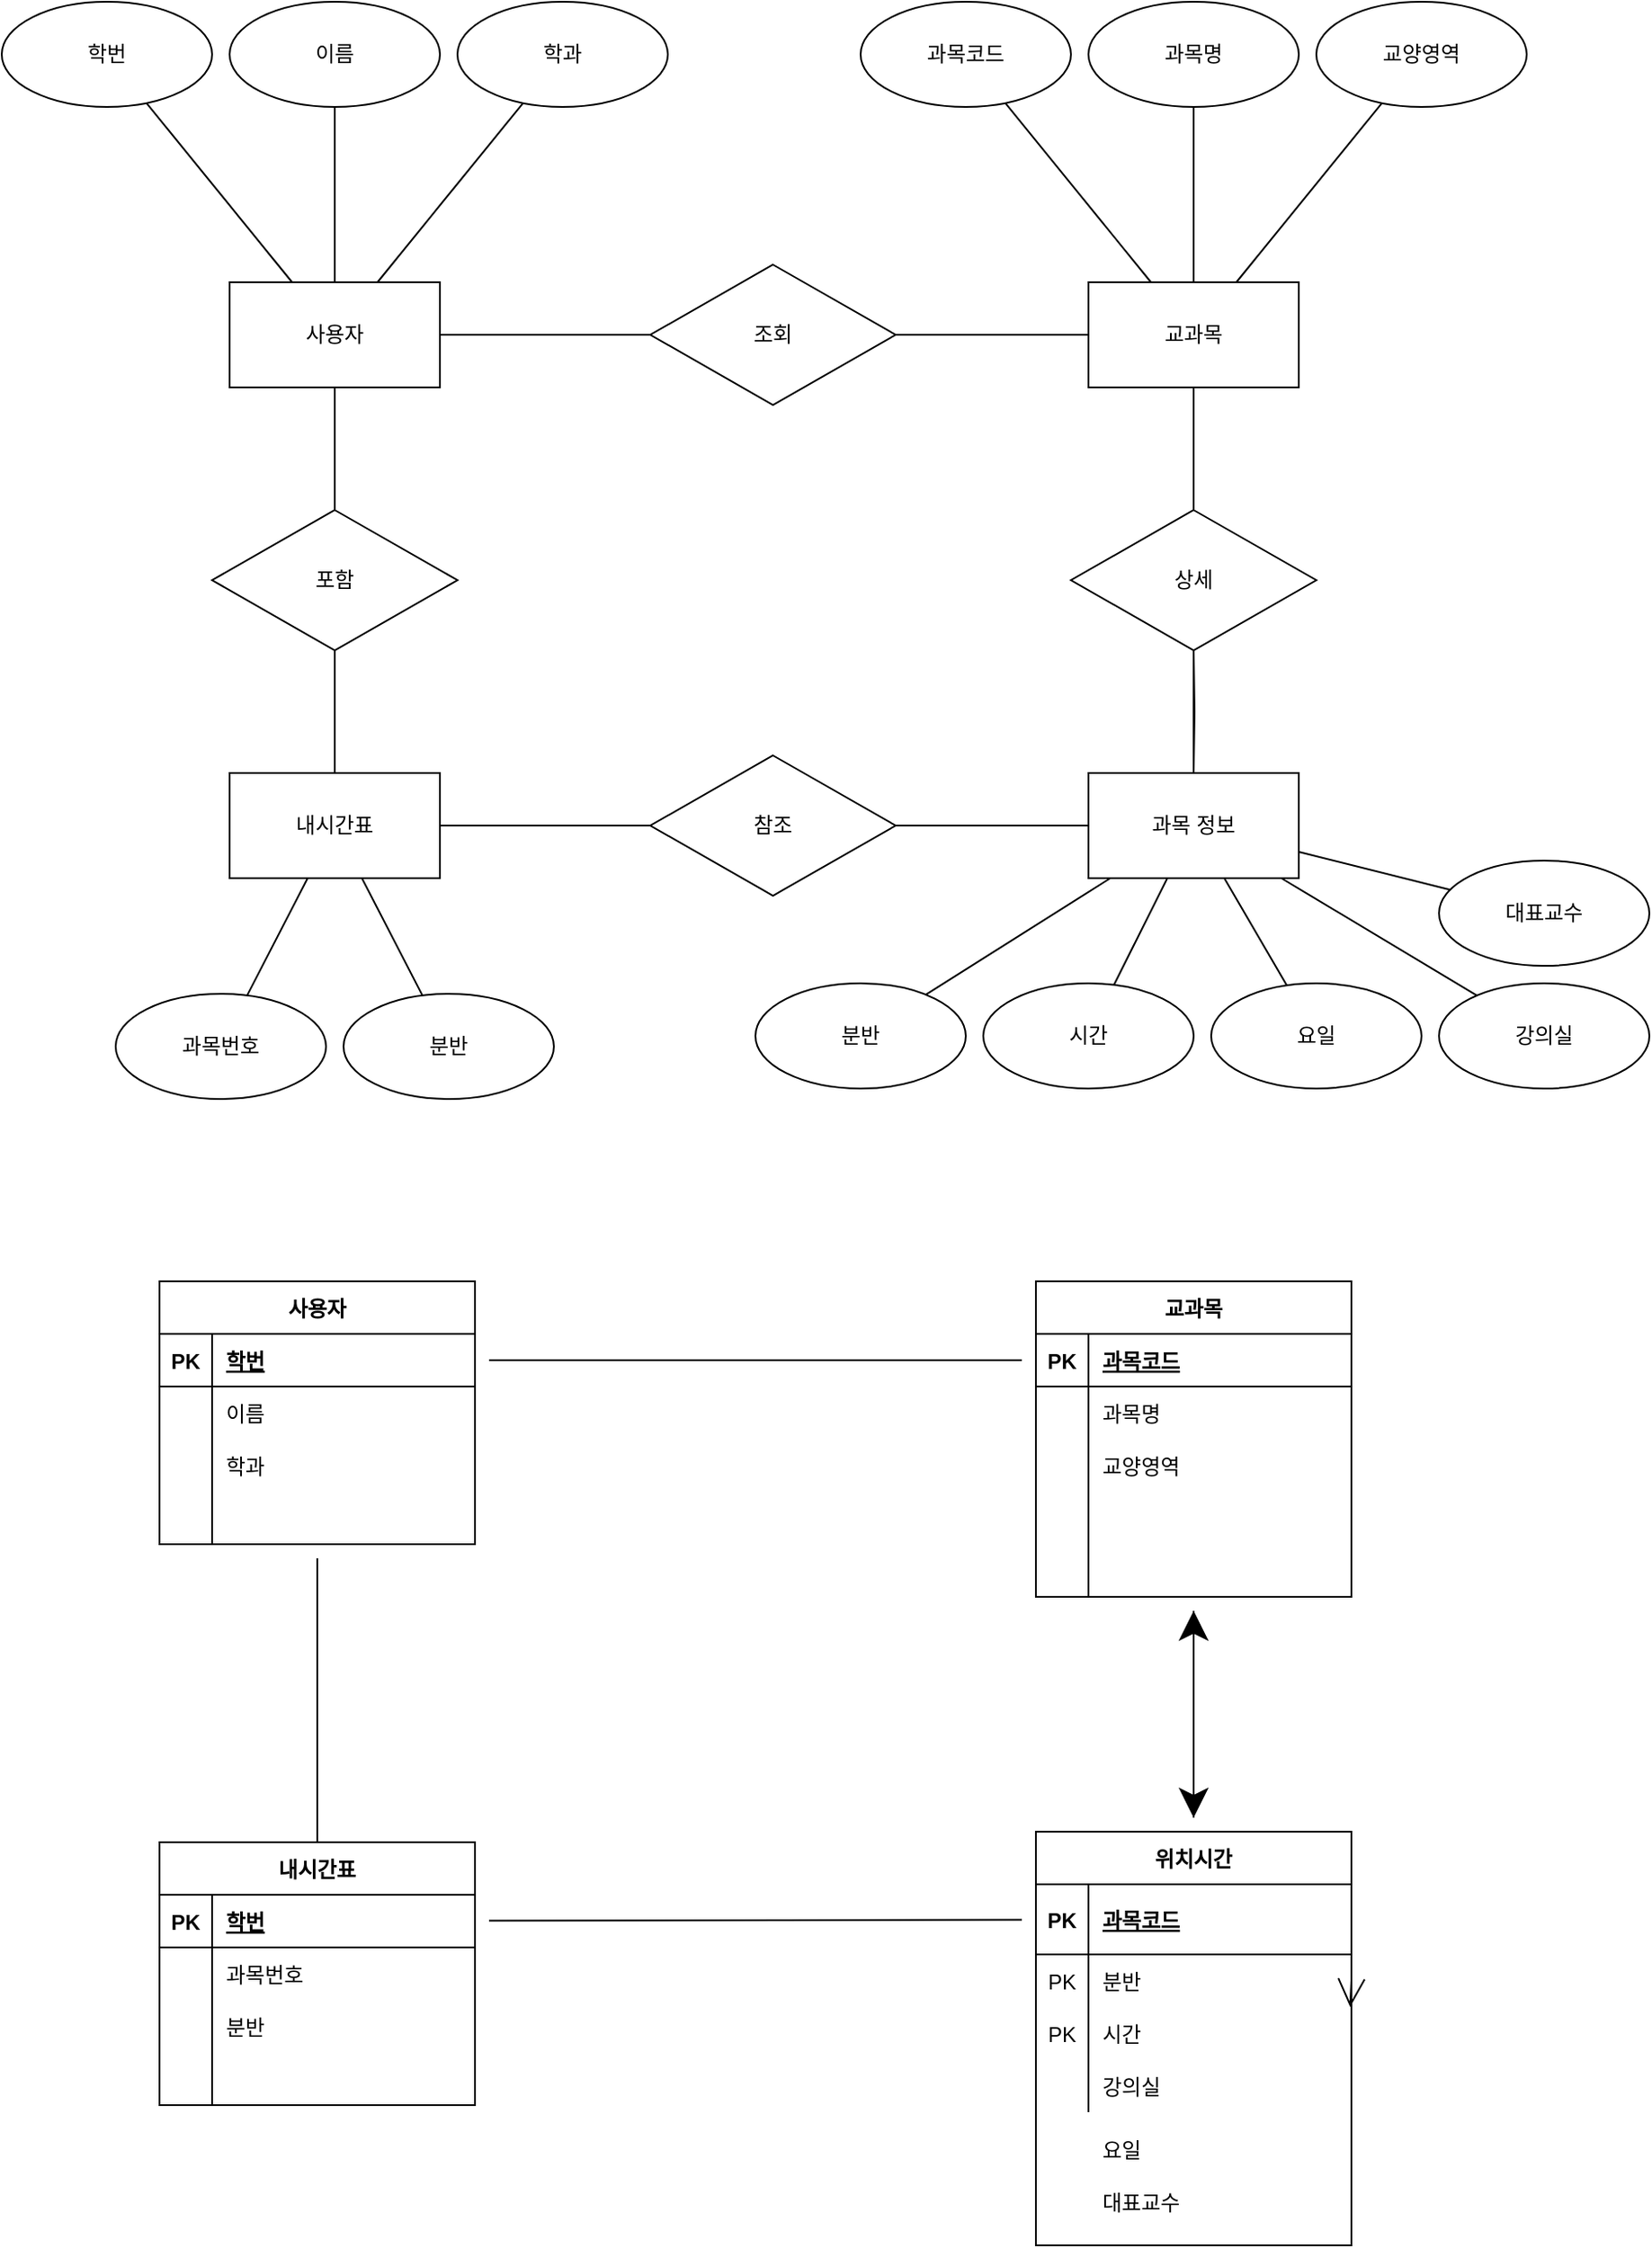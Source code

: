 <mxfile version="15.5.9" type="github">
  <diagram id="zPdTXQSxtvWJwbm5Ij7a" name="Page-1">
    <mxGraphModel dx="2080" dy="867" grid="1" gridSize="10" guides="1" tooltips="1" connect="1" arrows="1" fold="1" page="1" pageScale="1" pageWidth="827" pageHeight="1169" math="0" shadow="0">
      <root>
        <mxCell id="0" />
        <mxCell id="1" parent="0" />
        <mxCell id="sXd-7HuucVghBjIRTJ-X-19" value="" style="rounded=0;orthogonalLoop=1;jettySize=auto;html=1;endArrow=none;endFill=0;" parent="1" source="n602I3BggCeAoN6OrdP3-2" target="sXd-7HuucVghBjIRTJ-X-18" edge="1">
          <mxGeometry relative="1" as="geometry">
            <mxPoint x="20.886" y="930" as="sourcePoint" />
          </mxGeometry>
        </mxCell>
        <mxCell id="sXd-7HuucVghBjIRTJ-X-38" value="" style="edgeStyle=none;rounded=0;orthogonalLoop=1;jettySize=auto;html=1;endArrow=none;endFill=0;" parent="1" source="n602I3BggCeAoN6OrdP3-2" target="sXd-7HuucVghBjIRTJ-X-37" edge="1">
          <mxGeometry relative="1" as="geometry">
            <mxPoint x="-40.886" y="930" as="sourcePoint" />
          </mxGeometry>
        </mxCell>
        <mxCell id="sXd-7HuucVghBjIRTJ-X-18" value="강의실" style="ellipse;whiteSpace=wrap;html=1;rounded=0;" parent="1" vertex="1">
          <mxGeometry x="790" y="710" width="120" height="60" as="geometry" />
        </mxCell>
        <mxCell id="sXd-7HuucVghBjIRTJ-X-23" value="" style="rounded=0;orthogonalLoop=1;jettySize=auto;html=1;endArrow=none;endFill=0;" parent="1" source="sXd-7HuucVghBjIRTJ-X-25" target="sXd-7HuucVghBjIRTJ-X-27" edge="1">
          <mxGeometry relative="1" as="geometry" />
        </mxCell>
        <mxCell id="sXd-7HuucVghBjIRTJ-X-24" value="" style="rounded=0;orthogonalLoop=1;jettySize=auto;html=1;endArrow=none;endFill=0;" parent="1" source="sXd-7HuucVghBjIRTJ-X-25" target="sXd-7HuucVghBjIRTJ-X-28" edge="1">
          <mxGeometry relative="1" as="geometry" />
        </mxCell>
        <mxCell id="tTgizMeEn4zQ96cOiGHq-3" value="" style="edgeStyle=none;rounded=0;orthogonalLoop=1;jettySize=auto;html=1;strokeColor=default;endArrow=none;endFill=0;" parent="1" source="sXd-7HuucVghBjIRTJ-X-25" target="tTgizMeEn4zQ96cOiGHq-2" edge="1">
          <mxGeometry relative="1" as="geometry">
            <mxPoint x="320" y="340" as="targetPoint" />
          </mxGeometry>
        </mxCell>
        <mxCell id="n602I3BggCeAoN6OrdP3-14" style="edgeStyle=orthogonalEdgeStyle;rounded=0;orthogonalLoop=1;jettySize=auto;html=1;endArrow=none;endFill=0;" parent="1" source="sXd-7HuucVghBjIRTJ-X-25" target="n602I3BggCeAoN6OrdP3-13" edge="1">
          <mxGeometry relative="1" as="geometry" />
        </mxCell>
        <mxCell id="sXd-7HuucVghBjIRTJ-X-25" value="사용자" style="rounded=0;whiteSpace=wrap;html=1;" parent="1" vertex="1">
          <mxGeometry x="100" y="310" width="120" height="60" as="geometry" />
        </mxCell>
        <mxCell id="sXd-7HuucVghBjIRTJ-X-27" value="이름" style="ellipse;whiteSpace=wrap;html=1;rounded=0;" parent="1" vertex="1">
          <mxGeometry x="100" y="150" width="120" height="60" as="geometry" />
        </mxCell>
        <mxCell id="sXd-7HuucVghBjIRTJ-X-28" value="학번" style="ellipse;whiteSpace=wrap;html=1;rounded=0;" parent="1" vertex="1">
          <mxGeometry x="-30" y="150" width="120" height="60" as="geometry" />
        </mxCell>
        <mxCell id="sXd-7HuucVghBjIRTJ-X-37" value="요일" style="ellipse;whiteSpace=wrap;html=1;rounded=0;" parent="1" vertex="1">
          <mxGeometry x="660" y="710" width="120" height="60" as="geometry" />
        </mxCell>
        <mxCell id="n602I3BggCeAoN6OrdP3-12" style="edgeStyle=orthogonalEdgeStyle;rounded=0;orthogonalLoop=1;jettySize=auto;html=1;endArrow=none;endFill=0;" parent="1" target="n602I3BggCeAoN6OrdP3-10" edge="1">
          <mxGeometry relative="1" as="geometry">
            <mxPoint x="650" y="590" as="sourcePoint" />
          </mxGeometry>
        </mxCell>
        <mxCell id="n602I3BggCeAoN6OrdP3-27" style="edgeStyle=none;rounded=0;orthogonalLoop=1;jettySize=auto;html=1;endArrow=none;endFill=0;" parent="1" target="n602I3BggCeAoN6OrdP3-25" edge="1">
          <mxGeometry relative="1" as="geometry">
            <mxPoint x="590" y="620" as="sourcePoint" />
          </mxGeometry>
        </mxCell>
        <mxCell id="sXd-7HuucVghBjIRTJ-X-42" style="edgeStyle=none;rounded=0;orthogonalLoop=1;jettySize=auto;html=1;exitX=0.5;exitY=1;exitDx=0;exitDy=0;" parent="1" edge="1">
          <mxGeometry relative="1" as="geometry">
            <mxPoint x="650" y="650" as="sourcePoint" />
            <mxPoint x="650" y="650" as="targetPoint" />
          </mxGeometry>
        </mxCell>
        <mxCell id="sXd-7HuucVghBjIRTJ-X-46" value="" style="rounded=0;orthogonalLoop=1;jettySize=auto;html=1;endArrow=none;endFill=0;" parent="1" source="sXd-7HuucVghBjIRTJ-X-52" target="sXd-7HuucVghBjIRTJ-X-49" edge="1">
          <mxGeometry relative="1" as="geometry" />
        </mxCell>
        <mxCell id="sXd-7HuucVghBjIRTJ-X-47" value="" style="edgeStyle=none;rounded=0;orthogonalLoop=1;jettySize=auto;html=1;endArrow=none;endFill=0;" parent="1" source="sXd-7HuucVghBjIRTJ-X-52" target="sXd-7HuucVghBjIRTJ-X-50" edge="1">
          <mxGeometry relative="1" as="geometry" />
        </mxCell>
        <mxCell id="sXd-7HuucVghBjIRTJ-X-49" value="과목명" style="ellipse;whiteSpace=wrap;html=1;rounded=0;" parent="1" vertex="1">
          <mxGeometry x="590" y="150" width="120" height="60" as="geometry" />
        </mxCell>
        <mxCell id="sXd-7HuucVghBjIRTJ-X-50" value="과목코드" style="ellipse;whiteSpace=wrap;html=1;rounded=0;" parent="1" vertex="1">
          <mxGeometry x="460" y="150" width="120" height="60" as="geometry" />
        </mxCell>
        <mxCell id="Wy11WbsUkaFN-lnlZ1S_-1" style="rounded=0;orthogonalLoop=1;jettySize=auto;html=1;endArrow=none;endFill=0;" edge="1" parent="1" source="sXd-7HuucVghBjIRTJ-X-51" target="n602I3BggCeAoN6OrdP3-2">
          <mxGeometry relative="1" as="geometry" />
        </mxCell>
        <mxCell id="sXd-7HuucVghBjIRTJ-X-51" value="분반" style="ellipse;whiteSpace=wrap;html=1;rounded=0;" parent="1" vertex="1">
          <mxGeometry x="400" y="710" width="120" height="60" as="geometry" />
        </mxCell>
        <mxCell id="sXd-7HuucVghBjIRTJ-X-55" value="" style="edgeStyle=none;rounded=0;orthogonalLoop=1;jettySize=auto;html=1;endArrow=none;endFill=0;" parent="1" source="n602I3BggCeAoN6OrdP3-2" target="sXd-7HuucVghBjIRTJ-X-54" edge="1">
          <mxGeometry relative="1" as="geometry" />
        </mxCell>
        <mxCell id="sXd-7HuucVghBjIRTJ-X-57" value="" style="edgeStyle=none;rounded=0;orthogonalLoop=1;jettySize=auto;html=1;endArrow=none;endFill=0;" parent="1" source="sXd-7HuucVghBjIRTJ-X-52" target="sXd-7HuucVghBjIRTJ-X-56" edge="1">
          <mxGeometry relative="1" as="geometry">
            <mxPoint x="1150" y="280" as="sourcePoint" />
          </mxGeometry>
        </mxCell>
        <mxCell id="sXd-7HuucVghBjIRTJ-X-59" value="" style="edgeStyle=none;rounded=0;orthogonalLoop=1;jettySize=auto;html=1;endArrow=none;endFill=0;" parent="1" source="n602I3BggCeAoN6OrdP3-2" target="sXd-7HuucVghBjIRTJ-X-58" edge="1">
          <mxGeometry relative="1" as="geometry" />
        </mxCell>
        <mxCell id="n602I3BggCeAoN6OrdP3-6" style="edgeStyle=orthogonalEdgeStyle;rounded=0;orthogonalLoop=1;jettySize=auto;html=1;endArrow=none;endFill=0;" parent="1" source="sXd-7HuucVghBjIRTJ-X-52" target="tTgizMeEn4zQ96cOiGHq-2" edge="1">
          <mxGeometry relative="1" as="geometry" />
        </mxCell>
        <mxCell id="n602I3BggCeAoN6OrdP3-11" style="edgeStyle=orthogonalEdgeStyle;rounded=0;orthogonalLoop=1;jettySize=auto;html=1;endArrow=none;endFill=0;" parent="1" source="sXd-7HuucVghBjIRTJ-X-52" target="n602I3BggCeAoN6OrdP3-10" edge="1">
          <mxGeometry relative="1" as="geometry" />
        </mxCell>
        <mxCell id="sXd-7HuucVghBjIRTJ-X-52" value="교과목" style="rounded=0;whiteSpace=wrap;html=1;" parent="1" vertex="1">
          <mxGeometry x="590" y="310" width="120" height="60" as="geometry" />
        </mxCell>
        <mxCell id="sXd-7HuucVghBjIRTJ-X-53" style="edgeStyle=none;rounded=0;orthogonalLoop=1;jettySize=auto;html=1;exitX=0.5;exitY=1;exitDx=0;exitDy=0;" parent="1" source="sXd-7HuucVghBjIRTJ-X-52" target="sXd-7HuucVghBjIRTJ-X-52" edge="1">
          <mxGeometry relative="1" as="geometry" />
        </mxCell>
        <mxCell id="sXd-7HuucVghBjIRTJ-X-54" value="대표교수" style="ellipse;whiteSpace=wrap;html=1;rounded=0;" parent="1" vertex="1">
          <mxGeometry x="790" y="640" width="120" height="60" as="geometry" />
        </mxCell>
        <mxCell id="sXd-7HuucVghBjIRTJ-X-56" value="교양영역" style="ellipse;whiteSpace=wrap;html=1;rounded=0;" parent="1" vertex="1">
          <mxGeometry x="720" y="150" width="120" height="60" as="geometry" />
        </mxCell>
        <mxCell id="sXd-7HuucVghBjIRTJ-X-58" value="시간" style="ellipse;whiteSpace=wrap;html=1;rounded=0;" parent="1" vertex="1">
          <mxGeometry x="530" y="710" width="120" height="60" as="geometry" />
        </mxCell>
        <mxCell id="tTgizMeEn4zQ96cOiGHq-2" value="조회" style="rhombus;whiteSpace=wrap;html=1;rounded=0;" parent="1" vertex="1">
          <mxGeometry x="340" y="300" width="140" height="80" as="geometry" />
        </mxCell>
        <mxCell id="tTgizMeEn4zQ96cOiGHq-4" style="edgeStyle=none;rounded=0;orthogonalLoop=1;jettySize=auto;html=1;exitX=0;exitY=1;exitDx=0;exitDy=0;" parent="1" edge="1">
          <mxGeometry relative="1" as="geometry">
            <mxPoint x="355" y="360" as="sourcePoint" />
            <mxPoint x="355" y="360" as="targetPoint" />
          </mxGeometry>
        </mxCell>
        <mxCell id="n602I3BggCeAoN6OrdP3-8" style="edgeStyle=orthogonalEdgeStyle;rounded=0;orthogonalLoop=1;jettySize=auto;html=1;endArrow=none;endFill=0;" parent="1" source="n602I3BggCeAoN6OrdP3-2" edge="1">
          <mxGeometry relative="1" as="geometry">
            <mxPoint x="330" y="620" as="targetPoint" />
          </mxGeometry>
        </mxCell>
        <mxCell id="Wy11WbsUkaFN-lnlZ1S_-3" value="" style="edgeStyle=none;rounded=0;orthogonalLoop=1;jettySize=auto;html=1;endArrow=none;endFill=0;" edge="1" parent="1" source="n602I3BggCeAoN6OrdP3-2" target="n602I3BggCeAoN6OrdP3-10">
          <mxGeometry relative="1" as="geometry" />
        </mxCell>
        <mxCell id="n602I3BggCeAoN6OrdP3-2" value="과목 정보" style="rounded=0;whiteSpace=wrap;html=1;" parent="1" vertex="1">
          <mxGeometry x="590" y="590" width="120" height="60" as="geometry" />
        </mxCell>
        <mxCell id="n602I3BggCeAoN6OrdP3-10" value="상세" style="rhombus;whiteSpace=wrap;html=1;" parent="1" vertex="1">
          <mxGeometry x="580" y="440" width="140" height="80" as="geometry" />
        </mxCell>
        <mxCell id="n602I3BggCeAoN6OrdP3-16" style="edgeStyle=orthogonalEdgeStyle;rounded=0;orthogonalLoop=1;jettySize=auto;html=1;endArrow=none;endFill=0;" parent="1" source="n602I3BggCeAoN6OrdP3-13" target="n602I3BggCeAoN6OrdP3-15" edge="1">
          <mxGeometry relative="1" as="geometry" />
        </mxCell>
        <mxCell id="n602I3BggCeAoN6OrdP3-13" value="포함" style="rhombus;whiteSpace=wrap;html=1;" parent="1" vertex="1">
          <mxGeometry x="90" y="440" width="140" height="80" as="geometry" />
        </mxCell>
        <mxCell id="n602I3BggCeAoN6OrdP3-26" style="edgeStyle=none;rounded=0;orthogonalLoop=1;jettySize=auto;html=1;endArrow=none;endFill=0;" parent="1" source="n602I3BggCeAoN6OrdP3-15" target="n602I3BggCeAoN6OrdP3-25" edge="1">
          <mxGeometry relative="1" as="geometry" />
        </mxCell>
        <mxCell id="n602I3BggCeAoN6OrdP3-15" value="내시간표" style="rounded=0;whiteSpace=wrap;html=1;" parent="1" vertex="1">
          <mxGeometry x="100" y="590" width="120" height="60" as="geometry" />
        </mxCell>
        <mxCell id="n602I3BggCeAoN6OrdP3-22" style="rounded=0;orthogonalLoop=1;jettySize=auto;html=1;endArrow=none;endFill=0;" parent="1" source="n602I3BggCeAoN6OrdP3-18" target="n602I3BggCeAoN6OrdP3-15" edge="1">
          <mxGeometry relative="1" as="geometry" />
        </mxCell>
        <mxCell id="n602I3BggCeAoN6OrdP3-18" value="과목번호" style="ellipse;whiteSpace=wrap;html=1;rounded=0;" parent="1" vertex="1">
          <mxGeometry x="35" y="716" width="120" height="60" as="geometry" />
        </mxCell>
        <mxCell id="n602I3BggCeAoN6OrdP3-24" style="rounded=0;orthogonalLoop=1;jettySize=auto;html=1;endArrow=none;endFill=0;" parent="1" source="n602I3BggCeAoN6OrdP3-19" target="n602I3BggCeAoN6OrdP3-15" edge="1">
          <mxGeometry relative="1" as="geometry" />
        </mxCell>
        <mxCell id="n602I3BggCeAoN6OrdP3-19" value="분반" style="ellipse;whiteSpace=wrap;html=1;rounded=0;" parent="1" vertex="1">
          <mxGeometry x="165" y="716" width="120" height="60" as="geometry" />
        </mxCell>
        <mxCell id="n602I3BggCeAoN6OrdP3-25" value="참조" style="rhombus;whiteSpace=wrap;html=1;" parent="1" vertex="1">
          <mxGeometry x="340" y="580" width="140" height="80" as="geometry" />
        </mxCell>
        <mxCell id="-dSLa1rwAepEpXLy1jkg-100" value="사용자" style="shape=table;startSize=30;container=1;collapsible=1;childLayout=tableLayout;fixedRows=1;rowLines=0;fontStyle=1;align=center;resizeLast=1;hachureGap=4;pointerEvents=0;" parent="1" vertex="1">
          <mxGeometry x="60" y="880" width="180" height="150" as="geometry" />
        </mxCell>
        <mxCell id="-dSLa1rwAepEpXLy1jkg-101" value="" style="shape=partialRectangle;collapsible=0;dropTarget=0;pointerEvents=0;fillColor=none;top=0;left=0;bottom=1;right=0;points=[[0,0.5],[1,0.5]];portConstraint=eastwest;" parent="-dSLa1rwAepEpXLy1jkg-100" vertex="1">
          <mxGeometry y="30" width="180" height="30" as="geometry" />
        </mxCell>
        <mxCell id="-dSLa1rwAepEpXLy1jkg-102" value="PK" style="shape=partialRectangle;connectable=0;fillColor=none;top=0;left=0;bottom=0;right=0;fontStyle=1;overflow=hidden;" parent="-dSLa1rwAepEpXLy1jkg-101" vertex="1">
          <mxGeometry width="30" height="30" as="geometry">
            <mxRectangle width="30" height="30" as="alternateBounds" />
          </mxGeometry>
        </mxCell>
        <mxCell id="-dSLa1rwAepEpXLy1jkg-103" value="학번" style="shape=partialRectangle;connectable=0;fillColor=none;top=0;left=0;bottom=0;right=0;align=left;spacingLeft=6;fontStyle=5;overflow=hidden;" parent="-dSLa1rwAepEpXLy1jkg-101" vertex="1">
          <mxGeometry x="30" width="150" height="30" as="geometry">
            <mxRectangle width="150" height="30" as="alternateBounds" />
          </mxGeometry>
        </mxCell>
        <mxCell id="-dSLa1rwAepEpXLy1jkg-104" value="" style="shape=partialRectangle;collapsible=0;dropTarget=0;pointerEvents=0;fillColor=none;top=0;left=0;bottom=0;right=0;points=[[0,0.5],[1,0.5]];portConstraint=eastwest;" parent="-dSLa1rwAepEpXLy1jkg-100" vertex="1">
          <mxGeometry y="60" width="180" height="30" as="geometry" />
        </mxCell>
        <mxCell id="-dSLa1rwAepEpXLy1jkg-105" value="" style="shape=partialRectangle;connectable=0;fillColor=none;top=0;left=0;bottom=0;right=0;editable=1;overflow=hidden;" parent="-dSLa1rwAepEpXLy1jkg-104" vertex="1">
          <mxGeometry width="30" height="30" as="geometry">
            <mxRectangle width="30" height="30" as="alternateBounds" />
          </mxGeometry>
        </mxCell>
        <mxCell id="-dSLa1rwAepEpXLy1jkg-106" value="이름" style="shape=partialRectangle;connectable=0;fillColor=none;top=0;left=0;bottom=0;right=0;align=left;spacingLeft=6;overflow=hidden;" parent="-dSLa1rwAepEpXLy1jkg-104" vertex="1">
          <mxGeometry x="30" width="150" height="30" as="geometry">
            <mxRectangle width="150" height="30" as="alternateBounds" />
          </mxGeometry>
        </mxCell>
        <mxCell id="-dSLa1rwAepEpXLy1jkg-107" value="" style="shape=partialRectangle;collapsible=0;dropTarget=0;pointerEvents=0;fillColor=none;top=0;left=0;bottom=0;right=0;points=[[0,0.5],[1,0.5]];portConstraint=eastwest;" parent="-dSLa1rwAepEpXLy1jkg-100" vertex="1">
          <mxGeometry y="90" width="180" height="30" as="geometry" />
        </mxCell>
        <mxCell id="-dSLa1rwAepEpXLy1jkg-108" value="" style="shape=partialRectangle;connectable=0;fillColor=none;top=0;left=0;bottom=0;right=0;editable=1;overflow=hidden;" parent="-dSLa1rwAepEpXLy1jkg-107" vertex="1">
          <mxGeometry width="30" height="30" as="geometry">
            <mxRectangle width="30" height="30" as="alternateBounds" />
          </mxGeometry>
        </mxCell>
        <mxCell id="-dSLa1rwAepEpXLy1jkg-109" value="학과" style="shape=partialRectangle;connectable=0;fillColor=none;top=0;left=0;bottom=0;right=0;align=left;spacingLeft=6;overflow=hidden;" parent="-dSLa1rwAepEpXLy1jkg-107" vertex="1">
          <mxGeometry x="30" width="150" height="30" as="geometry">
            <mxRectangle width="150" height="30" as="alternateBounds" />
          </mxGeometry>
        </mxCell>
        <mxCell id="-dSLa1rwAepEpXLy1jkg-110" value="" style="shape=partialRectangle;collapsible=0;dropTarget=0;pointerEvents=0;fillColor=none;top=0;left=0;bottom=0;right=0;points=[[0,0.5],[1,0.5]];portConstraint=eastwest;" parent="-dSLa1rwAepEpXLy1jkg-100" vertex="1">
          <mxGeometry y="120" width="180" height="30" as="geometry" />
        </mxCell>
        <mxCell id="-dSLa1rwAepEpXLy1jkg-111" value="" style="shape=partialRectangle;connectable=0;fillColor=none;top=0;left=0;bottom=0;right=0;editable=1;overflow=hidden;" parent="-dSLa1rwAepEpXLy1jkg-110" vertex="1">
          <mxGeometry width="30" height="30" as="geometry">
            <mxRectangle width="30" height="30" as="alternateBounds" />
          </mxGeometry>
        </mxCell>
        <mxCell id="-dSLa1rwAepEpXLy1jkg-112" value="" style="shape=partialRectangle;connectable=0;fillColor=none;top=0;left=0;bottom=0;right=0;align=left;spacingLeft=6;overflow=hidden;" parent="-dSLa1rwAepEpXLy1jkg-110" vertex="1">
          <mxGeometry x="30" width="150" height="30" as="geometry">
            <mxRectangle width="150" height="30" as="alternateBounds" />
          </mxGeometry>
        </mxCell>
        <mxCell id="-dSLa1rwAepEpXLy1jkg-113" value="학과" style="ellipse;whiteSpace=wrap;html=1;rounded=0;" parent="1" vertex="1">
          <mxGeometry x="230" y="150" width="120" height="60" as="geometry" />
        </mxCell>
        <mxCell id="-dSLa1rwAepEpXLy1jkg-115" value="" style="rounded=0;orthogonalLoop=1;jettySize=auto;html=1;endArrow=none;endFill=0;" parent="1" source="sXd-7HuucVghBjIRTJ-X-25" target="-dSLa1rwAepEpXLy1jkg-113" edge="1">
          <mxGeometry relative="1" as="geometry">
            <mxPoint x="239.998" y="340.6" as="sourcePoint" />
            <mxPoint x="280.866" y="240.0" as="targetPoint" />
          </mxGeometry>
        </mxCell>
        <mxCell id="-dSLa1rwAepEpXLy1jkg-116" value="교과목" style="shape=table;startSize=30;container=1;collapsible=1;childLayout=tableLayout;fixedRows=1;rowLines=0;fontStyle=1;align=center;resizeLast=1;hachureGap=4;pointerEvents=0;" parent="1" vertex="1">
          <mxGeometry x="560" y="880" width="180" height="180" as="geometry" />
        </mxCell>
        <mxCell id="-dSLa1rwAepEpXLy1jkg-117" value="" style="shape=partialRectangle;collapsible=0;dropTarget=0;pointerEvents=0;fillColor=none;top=0;left=0;bottom=1;right=0;points=[[0,0.5],[1,0.5]];portConstraint=eastwest;" parent="-dSLa1rwAepEpXLy1jkg-116" vertex="1">
          <mxGeometry y="30" width="180" height="30" as="geometry" />
        </mxCell>
        <mxCell id="-dSLa1rwAepEpXLy1jkg-118" value="PK" style="shape=partialRectangle;connectable=0;fillColor=none;top=0;left=0;bottom=0;right=0;fontStyle=1;overflow=hidden;" parent="-dSLa1rwAepEpXLy1jkg-117" vertex="1">
          <mxGeometry width="30" height="30" as="geometry">
            <mxRectangle width="30" height="30" as="alternateBounds" />
          </mxGeometry>
        </mxCell>
        <mxCell id="-dSLa1rwAepEpXLy1jkg-119" value="과목코드" style="shape=partialRectangle;connectable=0;fillColor=none;top=0;left=0;bottom=0;right=0;align=left;spacingLeft=6;fontStyle=5;overflow=hidden;" parent="-dSLa1rwAepEpXLy1jkg-117" vertex="1">
          <mxGeometry x="30" width="150" height="30" as="geometry">
            <mxRectangle width="150" height="30" as="alternateBounds" />
          </mxGeometry>
        </mxCell>
        <mxCell id="-dSLa1rwAepEpXLy1jkg-187" value="" style="shape=partialRectangle;collapsible=0;dropTarget=0;pointerEvents=0;fillColor=none;top=0;left=0;bottom=0;right=0;points=[[0,0.5],[1,0.5]];portConstraint=eastwest;" parent="-dSLa1rwAepEpXLy1jkg-116" vertex="1">
          <mxGeometry y="60" width="180" height="30" as="geometry" />
        </mxCell>
        <mxCell id="-dSLa1rwAepEpXLy1jkg-188" value="" style="shape=partialRectangle;connectable=0;fillColor=none;top=0;left=0;bottom=0;right=0;editable=1;overflow=hidden;" parent="-dSLa1rwAepEpXLy1jkg-187" vertex="1">
          <mxGeometry width="30" height="30" as="geometry">
            <mxRectangle width="30" height="30" as="alternateBounds" />
          </mxGeometry>
        </mxCell>
        <mxCell id="-dSLa1rwAepEpXLy1jkg-189" value="과목명" style="shape=partialRectangle;connectable=0;fillColor=none;top=0;left=0;bottom=0;right=0;align=left;spacingLeft=6;overflow=hidden;" parent="-dSLa1rwAepEpXLy1jkg-187" vertex="1">
          <mxGeometry x="30" width="150" height="30" as="geometry">
            <mxRectangle width="150" height="30" as="alternateBounds" />
          </mxGeometry>
        </mxCell>
        <mxCell id="-dSLa1rwAepEpXLy1jkg-120" value="" style="shape=partialRectangle;collapsible=0;dropTarget=0;pointerEvents=0;fillColor=none;top=0;left=0;bottom=0;right=0;points=[[0,0.5],[1,0.5]];portConstraint=eastwest;" parent="-dSLa1rwAepEpXLy1jkg-116" vertex="1">
          <mxGeometry y="90" width="180" height="30" as="geometry" />
        </mxCell>
        <mxCell id="-dSLa1rwAepEpXLy1jkg-121" value="" style="shape=partialRectangle;connectable=0;fillColor=none;top=0;left=0;bottom=0;right=0;editable=1;overflow=hidden;" parent="-dSLa1rwAepEpXLy1jkg-120" vertex="1">
          <mxGeometry width="30" height="30" as="geometry">
            <mxRectangle width="30" height="30" as="alternateBounds" />
          </mxGeometry>
        </mxCell>
        <mxCell id="-dSLa1rwAepEpXLy1jkg-122" value="교양영역" style="shape=partialRectangle;connectable=0;fillColor=none;top=0;left=0;bottom=0;right=0;align=left;spacingLeft=6;overflow=hidden;" parent="-dSLa1rwAepEpXLy1jkg-120" vertex="1">
          <mxGeometry x="30" width="150" height="30" as="geometry">
            <mxRectangle width="150" height="30" as="alternateBounds" />
          </mxGeometry>
        </mxCell>
        <mxCell id="-dSLa1rwAepEpXLy1jkg-123" value="" style="shape=partialRectangle;collapsible=0;dropTarget=0;pointerEvents=0;fillColor=none;top=0;left=0;bottom=0;right=0;points=[[0,0.5],[1,0.5]];portConstraint=eastwest;" parent="-dSLa1rwAepEpXLy1jkg-116" vertex="1">
          <mxGeometry y="120" width="180" height="30" as="geometry" />
        </mxCell>
        <mxCell id="-dSLa1rwAepEpXLy1jkg-124" value="" style="shape=partialRectangle;connectable=0;fillColor=none;top=0;left=0;bottom=0;right=0;editable=1;overflow=hidden;" parent="-dSLa1rwAepEpXLy1jkg-123" vertex="1">
          <mxGeometry width="30" height="30" as="geometry">
            <mxRectangle width="30" height="30" as="alternateBounds" />
          </mxGeometry>
        </mxCell>
        <mxCell id="-dSLa1rwAepEpXLy1jkg-125" value="" style="shape=partialRectangle;connectable=0;fillColor=none;top=0;left=0;bottom=0;right=0;align=left;spacingLeft=6;overflow=hidden;" parent="-dSLa1rwAepEpXLy1jkg-123" vertex="1">
          <mxGeometry x="30" width="150" height="30" as="geometry">
            <mxRectangle width="150" height="30" as="alternateBounds" />
          </mxGeometry>
        </mxCell>
        <mxCell id="-dSLa1rwAepEpXLy1jkg-126" value="" style="shape=partialRectangle;collapsible=0;dropTarget=0;pointerEvents=0;fillColor=none;top=0;left=0;bottom=0;right=0;points=[[0,0.5],[1,0.5]];portConstraint=eastwest;" parent="-dSLa1rwAepEpXLy1jkg-116" vertex="1">
          <mxGeometry y="150" width="180" height="30" as="geometry" />
        </mxCell>
        <mxCell id="-dSLa1rwAepEpXLy1jkg-127" value="" style="shape=partialRectangle;connectable=0;fillColor=none;top=0;left=0;bottom=0;right=0;editable=1;overflow=hidden;" parent="-dSLa1rwAepEpXLy1jkg-126" vertex="1">
          <mxGeometry width="30" height="30" as="geometry">
            <mxRectangle width="30" height="30" as="alternateBounds" />
          </mxGeometry>
        </mxCell>
        <mxCell id="-dSLa1rwAepEpXLy1jkg-128" value="" style="shape=partialRectangle;connectable=0;fillColor=none;top=0;left=0;bottom=0;right=0;align=left;spacingLeft=6;overflow=hidden;" parent="-dSLa1rwAepEpXLy1jkg-126" vertex="1">
          <mxGeometry x="30" width="150" height="30" as="geometry">
            <mxRectangle width="150" height="30" as="alternateBounds" />
          </mxGeometry>
        </mxCell>
        <mxCell id="-dSLa1rwAepEpXLy1jkg-156" value="내시간표" style="shape=table;startSize=30;container=1;collapsible=1;childLayout=tableLayout;fixedRows=1;rowLines=0;fontStyle=1;align=center;resizeLast=1;hachureGap=4;pointerEvents=0;" parent="1" vertex="1">
          <mxGeometry x="60" y="1200" width="180" height="150" as="geometry" />
        </mxCell>
        <mxCell id="-dSLa1rwAepEpXLy1jkg-157" value="" style="shape=partialRectangle;collapsible=0;dropTarget=0;pointerEvents=0;fillColor=none;top=0;left=0;bottom=1;right=0;points=[[0,0.5],[1,0.5]];portConstraint=eastwest;" parent="-dSLa1rwAepEpXLy1jkg-156" vertex="1">
          <mxGeometry y="30" width="180" height="30" as="geometry" />
        </mxCell>
        <mxCell id="-dSLa1rwAepEpXLy1jkg-158" value="PK" style="shape=partialRectangle;connectable=0;fillColor=none;top=0;left=0;bottom=0;right=0;fontStyle=1;overflow=hidden;" parent="-dSLa1rwAepEpXLy1jkg-157" vertex="1">
          <mxGeometry width="30" height="30" as="geometry">
            <mxRectangle width="30" height="30" as="alternateBounds" />
          </mxGeometry>
        </mxCell>
        <mxCell id="-dSLa1rwAepEpXLy1jkg-159" value="학번" style="shape=partialRectangle;connectable=0;fillColor=none;top=0;left=0;bottom=0;right=0;align=left;spacingLeft=6;fontStyle=5;overflow=hidden;" parent="-dSLa1rwAepEpXLy1jkg-157" vertex="1">
          <mxGeometry x="30" width="150" height="30" as="geometry">
            <mxRectangle width="150" height="30" as="alternateBounds" />
          </mxGeometry>
        </mxCell>
        <mxCell id="-dSLa1rwAepEpXLy1jkg-160" value="" style="shape=partialRectangle;collapsible=0;dropTarget=0;pointerEvents=0;fillColor=none;top=0;left=0;bottom=0;right=0;points=[[0,0.5],[1,0.5]];portConstraint=eastwest;" parent="-dSLa1rwAepEpXLy1jkg-156" vertex="1">
          <mxGeometry y="60" width="180" height="30" as="geometry" />
        </mxCell>
        <mxCell id="-dSLa1rwAepEpXLy1jkg-161" value="" style="shape=partialRectangle;connectable=0;fillColor=none;top=0;left=0;bottom=0;right=0;editable=1;overflow=hidden;" parent="-dSLa1rwAepEpXLy1jkg-160" vertex="1">
          <mxGeometry width="30" height="30" as="geometry">
            <mxRectangle width="30" height="30" as="alternateBounds" />
          </mxGeometry>
        </mxCell>
        <mxCell id="-dSLa1rwAepEpXLy1jkg-162" value="과목번호" style="shape=partialRectangle;connectable=0;fillColor=none;top=0;left=0;bottom=0;right=0;align=left;spacingLeft=6;overflow=hidden;" parent="-dSLa1rwAepEpXLy1jkg-160" vertex="1">
          <mxGeometry x="30" width="150" height="30" as="geometry">
            <mxRectangle width="150" height="30" as="alternateBounds" />
          </mxGeometry>
        </mxCell>
        <mxCell id="-dSLa1rwAepEpXLy1jkg-163" value="" style="shape=partialRectangle;collapsible=0;dropTarget=0;pointerEvents=0;fillColor=none;top=0;left=0;bottom=0;right=0;points=[[0,0.5],[1,0.5]];portConstraint=eastwest;" parent="-dSLa1rwAepEpXLy1jkg-156" vertex="1">
          <mxGeometry y="90" width="180" height="30" as="geometry" />
        </mxCell>
        <mxCell id="-dSLa1rwAepEpXLy1jkg-164" value="" style="shape=partialRectangle;connectable=0;fillColor=none;top=0;left=0;bottom=0;right=0;editable=1;overflow=hidden;" parent="-dSLa1rwAepEpXLy1jkg-163" vertex="1">
          <mxGeometry width="30" height="30" as="geometry">
            <mxRectangle width="30" height="30" as="alternateBounds" />
          </mxGeometry>
        </mxCell>
        <mxCell id="-dSLa1rwAepEpXLy1jkg-165" value="분반" style="shape=partialRectangle;connectable=0;fillColor=none;top=0;left=0;bottom=0;right=0;align=left;spacingLeft=6;overflow=hidden;" parent="-dSLa1rwAepEpXLy1jkg-163" vertex="1">
          <mxGeometry x="30" width="150" height="30" as="geometry">
            <mxRectangle width="150" height="30" as="alternateBounds" />
          </mxGeometry>
        </mxCell>
        <mxCell id="-dSLa1rwAepEpXLy1jkg-166" value="" style="shape=partialRectangle;collapsible=0;dropTarget=0;pointerEvents=0;fillColor=none;top=0;left=0;bottom=0;right=0;points=[[0,0.5],[1,0.5]];portConstraint=eastwest;" parent="-dSLa1rwAepEpXLy1jkg-156" vertex="1">
          <mxGeometry y="120" width="180" height="30" as="geometry" />
        </mxCell>
        <mxCell id="-dSLa1rwAepEpXLy1jkg-167" value="" style="shape=partialRectangle;connectable=0;fillColor=none;top=0;left=0;bottom=0;right=0;editable=1;overflow=hidden;" parent="-dSLa1rwAepEpXLy1jkg-166" vertex="1">
          <mxGeometry width="30" height="30" as="geometry">
            <mxRectangle width="30" height="30" as="alternateBounds" />
          </mxGeometry>
        </mxCell>
        <mxCell id="-dSLa1rwAepEpXLy1jkg-168" value="" style="shape=partialRectangle;connectable=0;fillColor=none;top=0;left=0;bottom=0;right=0;align=left;spacingLeft=6;overflow=hidden;" parent="-dSLa1rwAepEpXLy1jkg-166" vertex="1">
          <mxGeometry x="30" width="150" height="30" as="geometry">
            <mxRectangle width="150" height="30" as="alternateBounds" />
          </mxGeometry>
        </mxCell>
        <mxCell id="-dSLa1rwAepEpXLy1jkg-195" style="edgeStyle=none;curved=1;rounded=0;orthogonalLoop=1;jettySize=auto;html=1;endArrow=classic;endFill=1;startSize=14;endSize=14;sourcePerimeterSpacing=8;targetPerimeterSpacing=8;" parent="1" source="-dSLa1rwAepEpXLy1jkg-171" target="-dSLa1rwAepEpXLy1jkg-126" edge="1">
          <mxGeometry relative="1" as="geometry" />
        </mxCell>
        <mxCell id="-dSLa1rwAepEpXLy1jkg-171" value="위치시간" style="shape=table;startSize=30;container=1;collapsible=1;childLayout=tableLayout;fixedRows=1;rowLines=0;fontStyle=1;align=center;resizeLast=1;hachureGap=4;pointerEvents=0;strokeColor=default;" parent="1" vertex="1">
          <mxGeometry x="560" y="1194" width="180" height="236" as="geometry" />
        </mxCell>
        <mxCell id="-dSLa1rwAepEpXLy1jkg-172" value="" style="shape=partialRectangle;collapsible=0;dropTarget=0;pointerEvents=0;fillColor=none;top=0;left=0;bottom=1;right=0;points=[[0,0.5],[1,0.5]];portConstraint=eastwest;" parent="-dSLa1rwAepEpXLy1jkg-171" vertex="1">
          <mxGeometry y="30" width="180" height="40" as="geometry" />
        </mxCell>
        <mxCell id="-dSLa1rwAepEpXLy1jkg-173" value="PK" style="shape=partialRectangle;connectable=0;fillColor=none;top=0;left=0;bottom=0;right=0;fontStyle=1;overflow=hidden;" parent="-dSLa1rwAepEpXLy1jkg-172" vertex="1">
          <mxGeometry width="30" height="40" as="geometry">
            <mxRectangle width="30" height="40" as="alternateBounds" />
          </mxGeometry>
        </mxCell>
        <mxCell id="-dSLa1rwAepEpXLy1jkg-174" value="과목코드" style="shape=partialRectangle;connectable=0;fillColor=none;top=0;left=0;bottom=0;right=0;align=left;spacingLeft=6;fontStyle=5;overflow=hidden;" parent="-dSLa1rwAepEpXLy1jkg-172" vertex="1">
          <mxGeometry x="30" width="150" height="40" as="geometry">
            <mxRectangle width="150" height="40" as="alternateBounds" />
          </mxGeometry>
        </mxCell>
        <mxCell id="-dSLa1rwAepEpXLy1jkg-184" style="edgeStyle=none;curved=1;rounded=0;orthogonalLoop=1;jettySize=auto;html=1;exitX=1;exitY=0.5;exitDx=0;exitDy=0;entryX=0.996;entryY=0;entryDx=0;entryDy=0;entryPerimeter=0;endArrow=open;startSize=14;endSize=14;sourcePerimeterSpacing=8;targetPerimeterSpacing=8;" parent="-dSLa1rwAepEpXLy1jkg-171" source="-dSLa1rwAepEpXLy1jkg-175" target="-dSLa1rwAepEpXLy1jkg-178" edge="1">
          <mxGeometry relative="1" as="geometry" />
        </mxCell>
        <mxCell id="-dSLa1rwAepEpXLy1jkg-175" value="" style="shape=partialRectangle;collapsible=0;dropTarget=0;pointerEvents=0;fillColor=none;top=0;left=0;bottom=0;right=0;points=[[0,0.5],[1,0.5]];portConstraint=eastwest;" parent="-dSLa1rwAepEpXLy1jkg-171" vertex="1">
          <mxGeometry y="70" width="180" height="30" as="geometry" />
        </mxCell>
        <mxCell id="-dSLa1rwAepEpXLy1jkg-176" value="PK" style="shape=partialRectangle;connectable=0;fillColor=none;top=0;left=0;bottom=0;right=0;editable=1;overflow=hidden;" parent="-dSLa1rwAepEpXLy1jkg-175" vertex="1">
          <mxGeometry width="30" height="30" as="geometry">
            <mxRectangle width="30" height="30" as="alternateBounds" />
          </mxGeometry>
        </mxCell>
        <mxCell id="-dSLa1rwAepEpXLy1jkg-177" value="분반" style="shape=partialRectangle;connectable=0;fillColor=none;top=0;left=0;bottom=0;right=0;align=left;spacingLeft=6;overflow=hidden;" parent="-dSLa1rwAepEpXLy1jkg-175" vertex="1">
          <mxGeometry x="30" width="150" height="30" as="geometry">
            <mxRectangle width="150" height="30" as="alternateBounds" />
          </mxGeometry>
        </mxCell>
        <mxCell id="-dSLa1rwAepEpXLy1jkg-178" value="" style="shape=partialRectangle;collapsible=0;dropTarget=0;pointerEvents=0;fillColor=none;top=0;left=0;bottom=0;right=0;points=[[0,0.5],[1,0.5]];portConstraint=eastwest;" parent="-dSLa1rwAepEpXLy1jkg-171" vertex="1">
          <mxGeometry y="100" width="180" height="30" as="geometry" />
        </mxCell>
        <mxCell id="-dSLa1rwAepEpXLy1jkg-179" value="PK" style="shape=partialRectangle;connectable=0;fillColor=none;top=0;left=0;bottom=0;right=0;editable=1;overflow=hidden;" parent="-dSLa1rwAepEpXLy1jkg-178" vertex="1">
          <mxGeometry width="30" height="30" as="geometry">
            <mxRectangle width="30" height="30" as="alternateBounds" />
          </mxGeometry>
        </mxCell>
        <mxCell id="-dSLa1rwAepEpXLy1jkg-180" value="시간" style="shape=partialRectangle;connectable=0;fillColor=none;top=0;left=0;bottom=0;right=0;align=left;spacingLeft=6;overflow=hidden;" parent="-dSLa1rwAepEpXLy1jkg-178" vertex="1">
          <mxGeometry x="30" width="150" height="30" as="geometry">
            <mxRectangle width="150" height="30" as="alternateBounds" />
          </mxGeometry>
        </mxCell>
        <mxCell id="-dSLa1rwAepEpXLy1jkg-181" value="" style="shape=partialRectangle;collapsible=0;dropTarget=0;pointerEvents=0;fillColor=none;top=0;left=0;bottom=0;right=0;points=[[0,0.5],[1,0.5]];portConstraint=eastwest;" parent="-dSLa1rwAepEpXLy1jkg-171" vertex="1">
          <mxGeometry y="130" width="180" height="30" as="geometry" />
        </mxCell>
        <mxCell id="-dSLa1rwAepEpXLy1jkg-182" value="" style="shape=partialRectangle;connectable=0;fillColor=none;top=0;left=0;bottom=0;right=0;editable=1;overflow=hidden;" parent="-dSLa1rwAepEpXLy1jkg-181" vertex="1">
          <mxGeometry width="30" height="30" as="geometry">
            <mxRectangle width="30" height="30" as="alternateBounds" />
          </mxGeometry>
        </mxCell>
        <mxCell id="-dSLa1rwAepEpXLy1jkg-183" value="강의실" style="shape=partialRectangle;connectable=0;fillColor=none;top=0;left=0;bottom=0;right=0;align=left;spacingLeft=6;overflow=hidden;" parent="-dSLa1rwAepEpXLy1jkg-181" vertex="1">
          <mxGeometry x="30" width="150" height="30" as="geometry">
            <mxRectangle width="150" height="30" as="alternateBounds" />
          </mxGeometry>
        </mxCell>
        <mxCell id="-dSLa1rwAepEpXLy1jkg-185" style="edgeStyle=none;curved=1;rounded=0;orthogonalLoop=1;jettySize=auto;html=1;endArrow=open;startSize=14;endSize=14;sourcePerimeterSpacing=8;targetPerimeterSpacing=8;strokeColor=none;" parent="1" source="-dSLa1rwAepEpXLy1jkg-104" target="-dSLa1rwAepEpXLy1jkg-116" edge="1">
          <mxGeometry relative="1" as="geometry" />
        </mxCell>
        <mxCell id="-dSLa1rwAepEpXLy1jkg-191" style="edgeStyle=none;curved=1;rounded=0;orthogonalLoop=1;jettySize=auto;html=1;endArrow=none;startSize=14;endSize=14;sourcePerimeterSpacing=8;targetPerimeterSpacing=8;endFill=0;" parent="1" source="-dSLa1rwAepEpXLy1jkg-101" target="-dSLa1rwAepEpXLy1jkg-117" edge="1">
          <mxGeometry relative="1" as="geometry" />
        </mxCell>
        <mxCell id="-dSLa1rwAepEpXLy1jkg-194" style="edgeStyle=none;curved=1;rounded=0;orthogonalLoop=1;jettySize=auto;html=1;endArrow=classic;endFill=1;startSize=14;endSize=14;sourcePerimeterSpacing=8;targetPerimeterSpacing=8;" parent="1" source="-dSLa1rwAepEpXLy1jkg-126" target="-dSLa1rwAepEpXLy1jkg-171" edge="1">
          <mxGeometry relative="1" as="geometry" />
        </mxCell>
        <mxCell id="-dSLa1rwAepEpXLy1jkg-197" style="edgeStyle=none;curved=1;rounded=0;orthogonalLoop=1;jettySize=auto;html=1;entryX=0.5;entryY=0;entryDx=0;entryDy=0;endArrow=none;endFill=0;startSize=14;endSize=14;sourcePerimeterSpacing=8;targetPerimeterSpacing=8;" parent="1" source="-dSLa1rwAepEpXLy1jkg-110" target="-dSLa1rwAepEpXLy1jkg-156" edge="1">
          <mxGeometry relative="1" as="geometry" />
        </mxCell>
        <mxCell id="-dSLa1rwAepEpXLy1jkg-198" style="edgeStyle=none;curved=1;rounded=0;orthogonalLoop=1;jettySize=auto;html=1;endArrow=none;endFill=0;startSize=14;endSize=14;sourcePerimeterSpacing=8;targetPerimeterSpacing=8;" parent="1" source="-dSLa1rwAepEpXLy1jkg-157" target="-dSLa1rwAepEpXLy1jkg-172" edge="1">
          <mxGeometry relative="1" as="geometry">
            <mxPoint x="230" y="1255" as="sourcePoint" />
          </mxGeometry>
        </mxCell>
        <mxCell id="Wy11WbsUkaFN-lnlZ1S_-4" value="요일" style="shape=partialRectangle;connectable=0;fillColor=none;top=0;left=0;bottom=0;right=0;align=left;spacingLeft=6;overflow=hidden;" vertex="1" parent="1">
          <mxGeometry x="590" y="1360" width="150" height="30" as="geometry">
            <mxRectangle width="150" height="30" as="alternateBounds" />
          </mxGeometry>
        </mxCell>
        <mxCell id="Wy11WbsUkaFN-lnlZ1S_-5" value="대표교수" style="shape=partialRectangle;connectable=0;fillColor=none;top=0;left=0;bottom=0;right=0;align=left;spacingLeft=6;overflow=hidden;" vertex="1" parent="1">
          <mxGeometry x="590" y="1390" width="150" height="30" as="geometry">
            <mxRectangle width="150" height="30" as="alternateBounds" />
          </mxGeometry>
        </mxCell>
      </root>
    </mxGraphModel>
  </diagram>
</mxfile>
